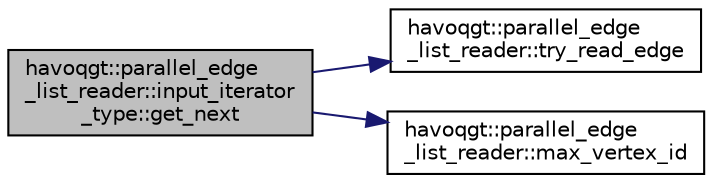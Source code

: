 digraph "havoqgt::parallel_edge_list_reader::input_iterator_type::get_next"
{
  edge [fontname="Helvetica",fontsize="10",labelfontname="Helvetica",labelfontsize="10"];
  node [fontname="Helvetica",fontsize="10",shape=record];
  rankdir="LR";
  Node1 [label="havoqgt::parallel_edge\l_list_reader::input_iterator\l_type::get_next",height=0.2,width=0.4,color="black", fillcolor="grey75", style="filled", fontcolor="black"];
  Node1 -> Node2 [color="midnightblue",fontsize="10",style="solid",fontname="Helvetica"];
  Node2 [label="havoqgt::parallel_edge\l_list_reader::try_read_edge",height=0.2,width=0.4,color="black", fillcolor="white", style="filled",URL="$classhavoqgt_1_1parallel__edge__list__reader.html#aea54709bb461b02433565e87530e09fe"];
  Node1 -> Node3 [color="midnightblue",fontsize="10",style="solid",fontname="Helvetica"];
  Node3 [label="havoqgt::parallel_edge\l_list_reader::max_vertex_id",height=0.2,width=0.4,color="black", fillcolor="white", style="filled",URL="$classhavoqgt_1_1parallel__edge__list__reader.html#ad37cb67b24fdd0a8eba00e1c96b00598"];
}

